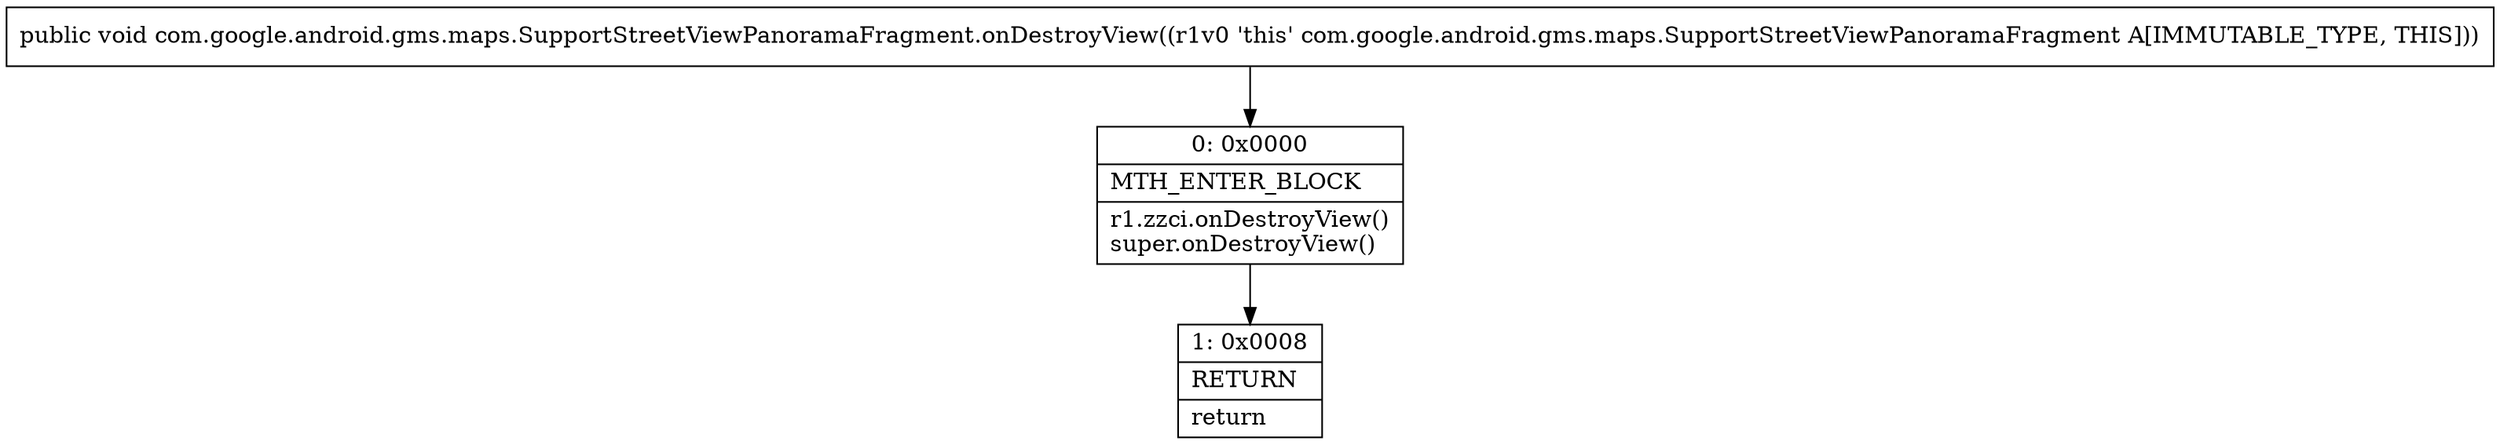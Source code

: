 digraph "CFG forcom.google.android.gms.maps.SupportStreetViewPanoramaFragment.onDestroyView()V" {
Node_0 [shape=record,label="{0\:\ 0x0000|MTH_ENTER_BLOCK\l|r1.zzci.onDestroyView()\lsuper.onDestroyView()\l}"];
Node_1 [shape=record,label="{1\:\ 0x0008|RETURN\l|return\l}"];
MethodNode[shape=record,label="{public void com.google.android.gms.maps.SupportStreetViewPanoramaFragment.onDestroyView((r1v0 'this' com.google.android.gms.maps.SupportStreetViewPanoramaFragment A[IMMUTABLE_TYPE, THIS])) }"];
MethodNode -> Node_0;
Node_0 -> Node_1;
}


